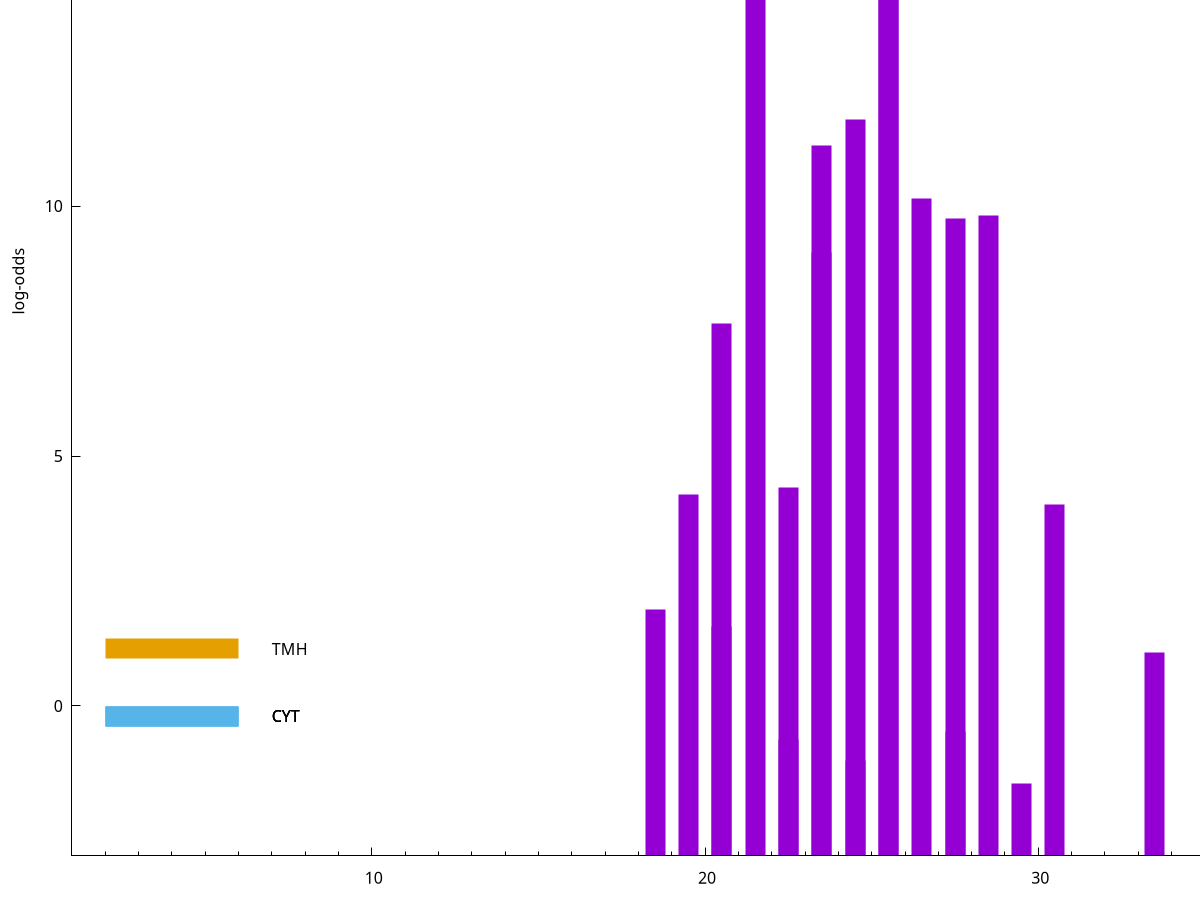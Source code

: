 set title "LipoP predictions for SRR4017833.gff"
set size 2., 1.4
set xrange [1:70] 
set mxtics 10
set yrange [-3:20]
set y2range [0:23]
set ylabel "log-odds"
set term postscript eps color solid "Helvetica" 30
set output "SRR4017833.gff130.eps"
set arrow from 2,16.7513 to 6,16.7513 nohead lt 1 lw 20
set label "SpI" at 7,16.7513
set arrow from 2,14.4923 to 6,14.4923 nohead lt 1 lw 20
set label "SpI" at 7,14.4923
set arrow from 2,1.14103 to 6,1.14103 nohead lt 4 lw 20
set label "TMH" at 7,1.14103
set arrow from 2,-0.200913 to 6,-0.200913 nohead lt 3 lw 20
set label "CYT" at 7,-0.200913
set arrow from 2,-0.200913 to 6,-0.200913 nohead lt 3 lw 20
set label "CYT" at 7,-0.200913
set arrow from 2,-0.200913 to 6,-0.200913 nohead lt 3 lw 20
set label "CYT" at 7,-0.200913
set arrow from 2,16.7513 to 6,16.7513 nohead lt 1 lw 20
set label "SpI" at 7,16.7513
# NOTE: The scores below are the log-odds scores with the threshold
# NOTE: subtracted (a hack to make gnuplot make the histogram all
# NOTE: look nice).
plot "-" axes x1y2 title "" with impulses lt 1 lw 20
25.500000 19.095300
21.500000 17.936300
25.500000 17.457700
24.500000 14.736400
23.500000 14.206100
26.500000 13.162200
28.500000 12.820980
27.500000 12.756550
23.500000 12.079690
20.500000 10.661500
22.500000 7.378310
19.500000 7.239740
30.500000 7.035820
18.500000 4.936600
20.500000 4.593390
33.500000 4.064630
27.500000 2.496022
22.500000 2.324472
24.500000 1.901750
29.500000 1.442000
e
exit
